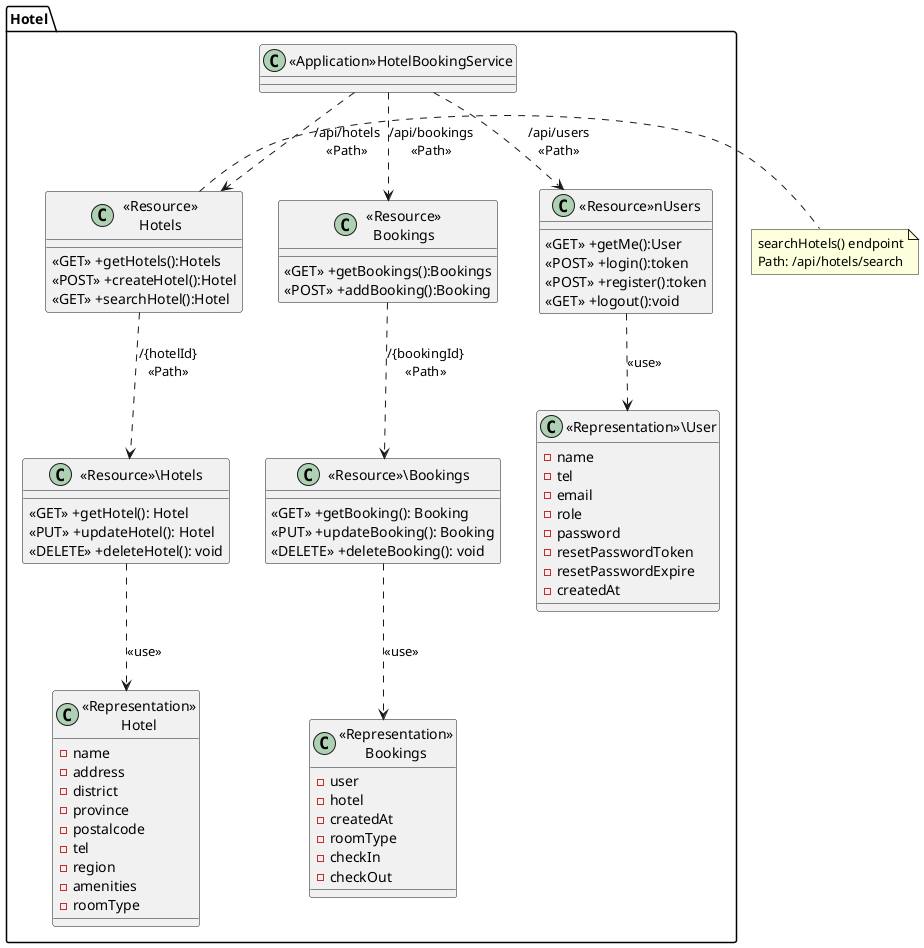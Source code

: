 @startuml
top to bottom direction
package "Hotel"{
    class "<<Application>>HotelBookingService" as HotelBookingService{}

    class "<<Resource>>\nHotels" as ResourceHotels{
        <<GET>> +getHotels():Hotels
        <<POST>> +createHotel():Hotel
        <<GET>> +searchHotel():Hotel
    }

    class "<<Resource>>\Hotels" as ResourceHotel {
        <<GET>> +getHotel(): Hotel
        <<PUT>> +updateHotel(): Hotel
        <<DELETE>> +deleteHotel(): void
    }

    class "<<Representation>>\nHotel" as RepresentationHotel {
    -name
    -address
    -district
    -province
    -postalcode
    -tel
    -region
    -amenities
    -roomType
    }

    class "<<Resource>>\nBookings" as ResourceBookings{
        <<GET>> +getBookings():Bookings
        <<POST>> +addBooking():Booking
    }

    class "<<Resource>>\Bookings" as ResourceBooking {
        <<GET>> +getBooking(): Booking
        <<PUT>> +updateBooking(): Booking
        <<DELETE>> +deleteBooking(): void
    }
    
    class "<<Representation>>\nBookings" as RepresentationBooking {
    -user
    -hotel
    -createdAt
    -roomType
    -checkIn
    -checkOut
    }

    class "<<Resource>>nUsers" as ResourceUsers{
        <<GET>> +getMe():User
        <<POST>> +login():token
        <<POST>> +register():token
        <<GET>> +logout():void

    }

    class "<<Representation>>\User" as RepresentationUser {
    -name
    -tel
    -email
    -role
    -password
    -resetPasswordToken
    -resetPasswordExpire
    -createdAt
    }

}

HotelBookingService ..> ResourceHotels:"/api/hotels\n<<Path>>"
HotelBookingService ..> ResourceBookings:"/api/bookings\n<<Path>>"
HotelBookingService ..> ResourceUsers:"/api/users\n<<Path>>"

ResourceHotels ..> ResourceHotel: "/{hotelId}\n<<Path>>"
ResourceHotel ..> RepresentationHotel: "<<use>>"

ResourceBookings ..> ResourceBooking: "/{bookingId}\n<<Path>>"
ResourceBooking ..> RepresentationBooking: "<<use>>"

ResourceUsers ..> RepresentationUser: "<<use>>"
note right of ResourceHotels
  searchHotels() endpoint
  Path: /api/hotels/search
  end note
@enduml


